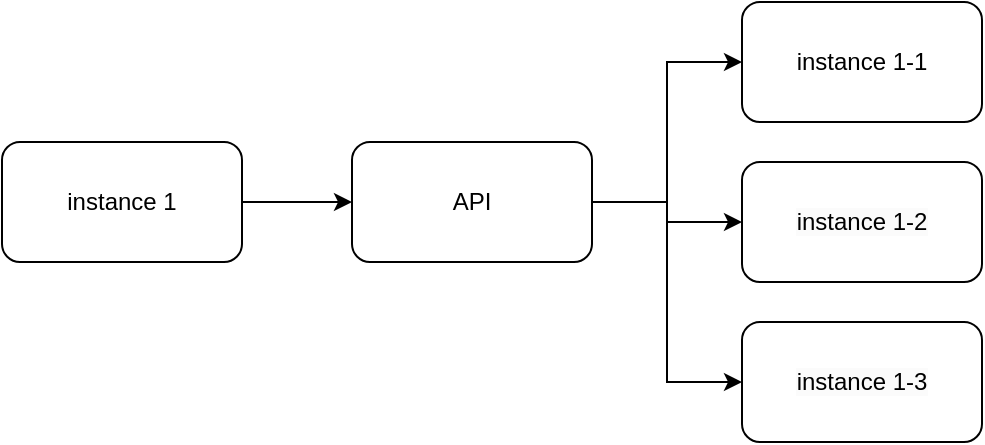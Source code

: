 <mxfile version="22.1.21" type="github">
  <diagram name="Page-1" id="s4iwUJyugxOVuwjv2YZz">
    <mxGraphModel dx="1674" dy="780" grid="1" gridSize="10" guides="1" tooltips="1" connect="1" arrows="1" fold="1" page="1" pageScale="1" pageWidth="850" pageHeight="1100" math="0" shadow="0">
      <root>
        <mxCell id="0" />
        <mxCell id="1" parent="0" />
        <mxCell id="-aGrHNBy_zRjw9Hk6Q6b-8" style="edgeStyle=orthogonalEdgeStyle;rounded=0;orthogonalLoop=1;jettySize=auto;html=1;exitX=1;exitY=0.5;exitDx=0;exitDy=0;entryX=0;entryY=0.5;entryDx=0;entryDy=0;" edge="1" parent="1" source="-aGrHNBy_zRjw9Hk6Q6b-1" target="-aGrHNBy_zRjw9Hk6Q6b-2">
          <mxGeometry relative="1" as="geometry" />
        </mxCell>
        <mxCell id="-aGrHNBy_zRjw9Hk6Q6b-1" value="instance 1" style="rounded=1;whiteSpace=wrap;html=1;" vertex="1" parent="1">
          <mxGeometry x="190" y="190" width="120" height="60" as="geometry" />
        </mxCell>
        <mxCell id="-aGrHNBy_zRjw9Hk6Q6b-9" style="edgeStyle=orthogonalEdgeStyle;rounded=0;orthogonalLoop=1;jettySize=auto;html=1;exitX=1;exitY=0.5;exitDx=0;exitDy=0;entryX=0;entryY=0.5;entryDx=0;entryDy=0;" edge="1" parent="1" source="-aGrHNBy_zRjw9Hk6Q6b-2" target="-aGrHNBy_zRjw9Hk6Q6b-3">
          <mxGeometry relative="1" as="geometry" />
        </mxCell>
        <mxCell id="-aGrHNBy_zRjw9Hk6Q6b-10" style="edgeStyle=orthogonalEdgeStyle;rounded=0;orthogonalLoop=1;jettySize=auto;html=1;exitX=1;exitY=0.5;exitDx=0;exitDy=0;entryX=0;entryY=0.5;entryDx=0;entryDy=0;" edge="1" parent="1" source="-aGrHNBy_zRjw9Hk6Q6b-2" target="-aGrHNBy_zRjw9Hk6Q6b-4">
          <mxGeometry relative="1" as="geometry" />
        </mxCell>
        <mxCell id="-aGrHNBy_zRjw9Hk6Q6b-11" style="edgeStyle=orthogonalEdgeStyle;rounded=0;orthogonalLoop=1;jettySize=auto;html=1;exitX=1;exitY=0.5;exitDx=0;exitDy=0;entryX=0;entryY=0.5;entryDx=0;entryDy=0;" edge="1" parent="1" source="-aGrHNBy_zRjw9Hk6Q6b-2" target="-aGrHNBy_zRjw9Hk6Q6b-5">
          <mxGeometry relative="1" as="geometry" />
        </mxCell>
        <mxCell id="-aGrHNBy_zRjw9Hk6Q6b-2" value="API" style="rounded=1;whiteSpace=wrap;html=1;" vertex="1" parent="1">
          <mxGeometry x="365" y="190" width="120" height="60" as="geometry" />
        </mxCell>
        <mxCell id="-aGrHNBy_zRjw9Hk6Q6b-3" value="instance 1-1" style="rounded=1;whiteSpace=wrap;html=1;" vertex="1" parent="1">
          <mxGeometry x="560" y="120" width="120" height="60" as="geometry" />
        </mxCell>
        <mxCell id="-aGrHNBy_zRjw9Hk6Q6b-4" value="&lt;span style=&quot;color: rgb(0, 0, 0); font-family: Helvetica; font-size: 12px; font-style: normal; font-variant-ligatures: normal; font-variant-caps: normal; font-weight: 400; letter-spacing: normal; orphans: 2; text-align: center; text-indent: 0px; text-transform: none; widows: 2; word-spacing: 0px; -webkit-text-stroke-width: 0px; background-color: rgb(251, 251, 251); text-decoration-thickness: initial; text-decoration-style: initial; text-decoration-color: initial; float: none; display: inline !important;&quot;&gt;instance 1-2&lt;/span&gt;" style="rounded=1;whiteSpace=wrap;html=1;" vertex="1" parent="1">
          <mxGeometry x="560" y="200" width="120" height="60" as="geometry" />
        </mxCell>
        <mxCell id="-aGrHNBy_zRjw9Hk6Q6b-5" value="&lt;span style=&quot;color: rgb(0, 0, 0); font-family: Helvetica; font-size: 12px; font-style: normal; font-variant-ligatures: normal; font-variant-caps: normal; font-weight: 400; letter-spacing: normal; orphans: 2; text-align: center; text-indent: 0px; text-transform: none; widows: 2; word-spacing: 0px; -webkit-text-stroke-width: 0px; background-color: rgb(251, 251, 251); text-decoration-thickness: initial; text-decoration-style: initial; text-decoration-color: initial; float: none; display: inline !important;&quot;&gt;instance 1-3&lt;/span&gt;" style="rounded=1;whiteSpace=wrap;html=1;" vertex="1" parent="1">
          <mxGeometry x="560" y="280" width="120" height="60" as="geometry" />
        </mxCell>
      </root>
    </mxGraphModel>
  </diagram>
</mxfile>

